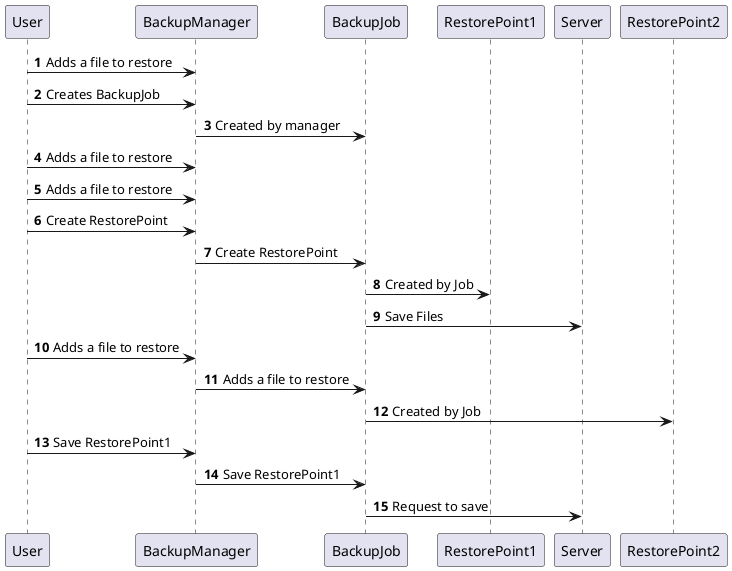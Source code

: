 ﻿@startuml
'https://plantuml.com/sequence-diagram

autonumber


User -> BackupManager: Adds a file to restore
User -> BackupManager: Creates BackupJob
BackupManager -> BackupJob: Created by manager
User -> BackupManager: Adds a file to restore
User -> BackupManager: Adds a file to restore
User -> BackupManager: Create RestorePoint
BackupManager -> BackupJob: Create RestorePoint
BackupJob -> RestorePoint1: Created by Job
BackupJob -> Server: Save Files
User -> BackupManager: Adds a file to restore
BackupManager -> BackupJob: Adds a file to restore
BackupJob -> RestorePoint2: Created by Job
User -> BackupManager: Save RestorePoint1
BackupManager -> BackupJob: Save RestorePoint1

BackupJob -> Server: Request to save 
@enduml